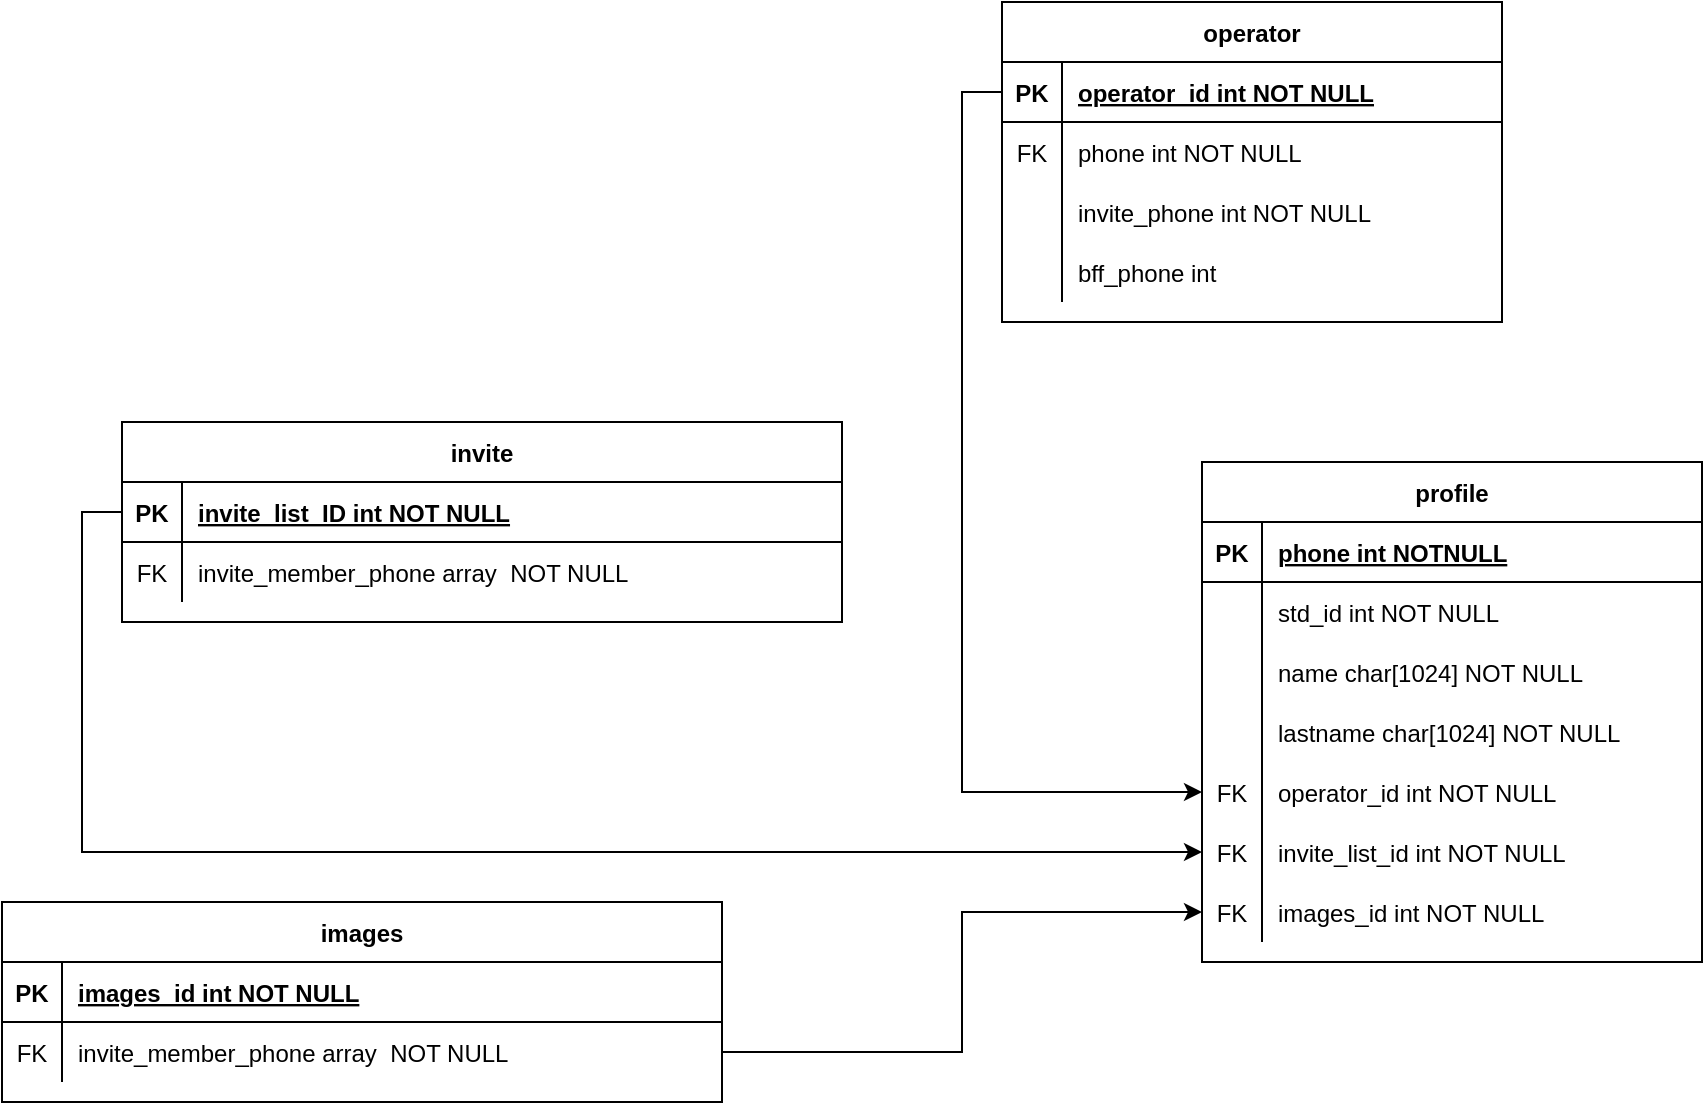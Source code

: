 <mxfile version="20.2.3" type="device"><diagram id="R2lEEEUBdFMjLlhIrx00" name="Page-1"><mxGraphModel dx="1680" dy="790" grid="1" gridSize="10" guides="1" tooltips="1" connect="1" arrows="1" fold="1" page="1" pageScale="1" pageWidth="850" pageHeight="1100" math="0" shadow="0" extFonts="Permanent Marker^https://fonts.googleapis.com/css?family=Permanent+Marker"><root><mxCell id="0"/><mxCell id="1" parent="0"/><mxCell id="atP1aCella_XztRQYU9a-28" value="profile" style="shape=table;startSize=30;container=1;collapsible=1;childLayout=tableLayout;fixedRows=1;rowLines=0;fontStyle=1;align=center;resizeLast=1;" parent="1" vertex="1"><mxGeometry x="440" y="240" width="250" height="250" as="geometry"/></mxCell><mxCell id="atP1aCella_XztRQYU9a-29" value="" style="shape=partialRectangle;collapsible=0;dropTarget=0;pointerEvents=0;fillColor=none;points=[[0,0.5],[1,0.5]];portConstraint=eastwest;top=0;left=0;right=0;bottom=1;" parent="atP1aCella_XztRQYU9a-28" vertex="1"><mxGeometry y="30" width="250" height="30" as="geometry"/></mxCell><mxCell id="atP1aCella_XztRQYU9a-30" value="PK" style="shape=partialRectangle;overflow=hidden;connectable=0;fillColor=none;top=0;left=0;bottom=0;right=0;fontStyle=1;" parent="atP1aCella_XztRQYU9a-29" vertex="1"><mxGeometry width="30" height="30" as="geometry"><mxRectangle width="30" height="30" as="alternateBounds"/></mxGeometry></mxCell><mxCell id="atP1aCella_XztRQYU9a-31" value="phone int NOTNULL" style="shape=partialRectangle;overflow=hidden;connectable=0;fillColor=none;top=0;left=0;bottom=0;right=0;align=left;spacingLeft=6;fontStyle=5;" parent="atP1aCella_XztRQYU9a-29" vertex="1"><mxGeometry x="30" width="220" height="30" as="geometry"><mxRectangle width="220" height="30" as="alternateBounds"/></mxGeometry></mxCell><mxCell id="atP1aCella_XztRQYU9a-32" value="" style="shape=partialRectangle;collapsible=0;dropTarget=0;pointerEvents=0;fillColor=none;points=[[0,0.5],[1,0.5]];portConstraint=eastwest;top=0;left=0;right=0;bottom=0;" parent="atP1aCella_XztRQYU9a-28" vertex="1"><mxGeometry y="60" width="250" height="30" as="geometry"/></mxCell><mxCell id="atP1aCella_XztRQYU9a-33" value="" style="shape=partialRectangle;overflow=hidden;connectable=0;fillColor=none;top=0;left=0;bottom=0;right=0;" parent="atP1aCella_XztRQYU9a-32" vertex="1"><mxGeometry width="30" height="30" as="geometry"><mxRectangle width="30" height="30" as="alternateBounds"/></mxGeometry></mxCell><mxCell id="atP1aCella_XztRQYU9a-34" value="std_id int NOT NULL" style="shape=partialRectangle;overflow=hidden;connectable=0;fillColor=none;top=0;left=0;bottom=0;right=0;align=left;spacingLeft=6;" parent="atP1aCella_XztRQYU9a-32" vertex="1"><mxGeometry x="30" width="220" height="30" as="geometry"><mxRectangle width="220" height="30" as="alternateBounds"/></mxGeometry></mxCell><mxCell id="atP1aCella_XztRQYU9a-35" value="" style="shape=partialRectangle;collapsible=0;dropTarget=0;pointerEvents=0;fillColor=none;points=[[0,0.5],[1,0.5]];portConstraint=eastwest;top=0;left=0;right=0;bottom=0;" parent="atP1aCella_XztRQYU9a-28" vertex="1"><mxGeometry y="90" width="250" height="30" as="geometry"/></mxCell><mxCell id="atP1aCella_XztRQYU9a-36" value="" style="shape=partialRectangle;overflow=hidden;connectable=0;fillColor=none;top=0;left=0;bottom=0;right=0;" parent="atP1aCella_XztRQYU9a-35" vertex="1"><mxGeometry width="30" height="30" as="geometry"><mxRectangle width="30" height="30" as="alternateBounds"/></mxGeometry></mxCell><mxCell id="atP1aCella_XztRQYU9a-37" value="name char[1024] NOT NULL" style="shape=partialRectangle;overflow=hidden;connectable=0;fillColor=none;top=0;left=0;bottom=0;right=0;align=left;spacingLeft=6;" parent="atP1aCella_XztRQYU9a-35" vertex="1"><mxGeometry x="30" width="220" height="30" as="geometry"><mxRectangle width="220" height="30" as="alternateBounds"/></mxGeometry></mxCell><mxCell id="atP1aCella_XztRQYU9a-46" value="" style="shape=partialRectangle;collapsible=0;dropTarget=0;pointerEvents=0;fillColor=none;points=[[0,0.5],[1,0.5]];portConstraint=eastwest;top=0;left=0;right=0;bottom=0;" parent="atP1aCella_XztRQYU9a-28" vertex="1"><mxGeometry y="120" width="250" height="30" as="geometry"/></mxCell><mxCell id="atP1aCella_XztRQYU9a-47" value="" style="shape=partialRectangle;overflow=hidden;connectable=0;fillColor=none;top=0;left=0;bottom=0;right=0;" parent="atP1aCella_XztRQYU9a-46" vertex="1"><mxGeometry width="30" height="30" as="geometry"><mxRectangle width="30" height="30" as="alternateBounds"/></mxGeometry></mxCell><mxCell id="atP1aCella_XztRQYU9a-48" value="lastname char[1024] NOT NULL" style="shape=partialRectangle;overflow=hidden;connectable=0;fillColor=none;top=0;left=0;bottom=0;right=0;align=left;spacingLeft=6;" parent="atP1aCella_XztRQYU9a-46" vertex="1"><mxGeometry x="30" width="220" height="30" as="geometry"><mxRectangle width="220" height="30" as="alternateBounds"/></mxGeometry></mxCell><mxCell id="atP1aCella_XztRQYU9a-133" value="" style="shape=partialRectangle;collapsible=0;dropTarget=0;pointerEvents=0;fillColor=none;points=[[0,0.5],[1,0.5]];portConstraint=eastwest;top=0;left=0;right=0;bottom=0;" parent="atP1aCella_XztRQYU9a-28" vertex="1"><mxGeometry y="150" width="250" height="30" as="geometry"/></mxCell><mxCell id="atP1aCella_XztRQYU9a-134" value="FK" style="shape=partialRectangle;overflow=hidden;connectable=0;fillColor=none;top=0;left=0;bottom=0;right=0;" parent="atP1aCella_XztRQYU9a-133" vertex="1"><mxGeometry width="30" height="30" as="geometry"><mxRectangle width="30" height="30" as="alternateBounds"/></mxGeometry></mxCell><mxCell id="atP1aCella_XztRQYU9a-135" value="operator_id int NOT NULL" style="shape=partialRectangle;overflow=hidden;connectable=0;fillColor=none;top=0;left=0;bottom=0;right=0;align=left;spacingLeft=6;" parent="atP1aCella_XztRQYU9a-133" vertex="1"><mxGeometry x="30" width="220" height="30" as="geometry"><mxRectangle width="220" height="30" as="alternateBounds"/></mxGeometry></mxCell><mxCell id="atP1aCella_XztRQYU9a-138" value="" style="shape=partialRectangle;collapsible=0;dropTarget=0;pointerEvents=0;fillColor=none;points=[[0,0.5],[1,0.5]];portConstraint=eastwest;top=0;left=0;right=0;bottom=0;" parent="atP1aCella_XztRQYU9a-28" vertex="1"><mxGeometry y="180" width="250" height="30" as="geometry"/></mxCell><mxCell id="atP1aCella_XztRQYU9a-139" value="FK" style="shape=partialRectangle;overflow=hidden;connectable=0;fillColor=none;top=0;left=0;bottom=0;right=0;" parent="atP1aCella_XztRQYU9a-138" vertex="1"><mxGeometry width="30" height="30" as="geometry"><mxRectangle width="30" height="30" as="alternateBounds"/></mxGeometry></mxCell><mxCell id="atP1aCella_XztRQYU9a-140" value="invite_list_id int NOT NULL" style="shape=partialRectangle;overflow=hidden;connectable=0;fillColor=none;top=0;left=0;bottom=0;right=0;align=left;spacingLeft=6;" parent="atP1aCella_XztRQYU9a-138" vertex="1"><mxGeometry x="30" width="220" height="30" as="geometry"><mxRectangle width="220" height="30" as="alternateBounds"/></mxGeometry></mxCell><mxCell id="Oe84cvMXlJhCJR2fnGtN-9" value="" style="shape=partialRectangle;collapsible=0;dropTarget=0;pointerEvents=0;fillColor=none;points=[[0,0.5],[1,0.5]];portConstraint=eastwest;top=0;left=0;right=0;bottom=0;" vertex="1" parent="atP1aCella_XztRQYU9a-28"><mxGeometry y="210" width="250" height="30" as="geometry"/></mxCell><mxCell id="Oe84cvMXlJhCJR2fnGtN-10" value="FK" style="shape=partialRectangle;overflow=hidden;connectable=0;fillColor=none;top=0;left=0;bottom=0;right=0;" vertex="1" parent="Oe84cvMXlJhCJR2fnGtN-9"><mxGeometry width="30" height="30" as="geometry"><mxRectangle width="30" height="30" as="alternateBounds"/></mxGeometry></mxCell><mxCell id="Oe84cvMXlJhCJR2fnGtN-11" value="images_id int NOT NULL" style="shape=partialRectangle;overflow=hidden;connectable=0;fillColor=none;top=0;left=0;bottom=0;right=0;align=left;spacingLeft=6;" vertex="1" parent="Oe84cvMXlJhCJR2fnGtN-9"><mxGeometry x="30" width="220" height="30" as="geometry"><mxRectangle width="220" height="30" as="alternateBounds"/></mxGeometry></mxCell><mxCell id="atP1aCella_XztRQYU9a-52" value="invite" style="shape=table;startSize=30;container=1;collapsible=1;childLayout=tableLayout;fixedRows=1;rowLines=0;fontStyle=1;align=center;resizeLast=1;" parent="1" vertex="1"><mxGeometry x="-100" y="220" width="360" height="100" as="geometry"><mxRectangle x="320" y="380" width="90" height="30" as="alternateBounds"/></mxGeometry></mxCell><mxCell id="atP1aCella_XztRQYU9a-53" value="" style="shape=partialRectangle;collapsible=0;dropTarget=0;pointerEvents=0;fillColor=none;points=[[0,0.5],[1,0.5]];portConstraint=eastwest;top=0;left=0;right=0;bottom=1;" parent="atP1aCella_XztRQYU9a-52" vertex="1"><mxGeometry y="30" width="360" height="30" as="geometry"/></mxCell><mxCell id="atP1aCella_XztRQYU9a-54" value="PK" style="shape=partialRectangle;overflow=hidden;connectable=0;fillColor=none;top=0;left=0;bottom=0;right=0;fontStyle=1;" parent="atP1aCella_XztRQYU9a-53" vertex="1"><mxGeometry width="30" height="30" as="geometry"><mxRectangle width="30" height="30" as="alternateBounds"/></mxGeometry></mxCell><mxCell id="atP1aCella_XztRQYU9a-55" value="invite_list_ID int NOT NULL" style="shape=partialRectangle;overflow=hidden;connectable=0;fillColor=none;top=0;left=0;bottom=0;right=0;align=left;spacingLeft=6;fontStyle=5;" parent="atP1aCella_XztRQYU9a-53" vertex="1"><mxGeometry x="30" width="330" height="30" as="geometry"><mxRectangle width="330" height="30" as="alternateBounds"/></mxGeometry></mxCell><mxCell id="atP1aCella_XztRQYU9a-145" value="" style="shape=partialRectangle;collapsible=0;dropTarget=0;pointerEvents=0;fillColor=none;points=[[0,0.5],[1,0.5]];portConstraint=eastwest;top=0;left=0;right=0;bottom=0;" parent="atP1aCella_XztRQYU9a-52" vertex="1"><mxGeometry y="60" width="360" height="30" as="geometry"/></mxCell><mxCell id="atP1aCella_XztRQYU9a-146" value="FK" style="shape=partialRectangle;overflow=hidden;connectable=0;fillColor=none;top=0;left=0;bottom=0;right=0;" parent="atP1aCella_XztRQYU9a-145" vertex="1"><mxGeometry width="30" height="30" as="geometry"><mxRectangle width="30" height="30" as="alternateBounds"/></mxGeometry></mxCell><mxCell id="atP1aCella_XztRQYU9a-147" value="invite_member_phone array  NOT NULL" style="shape=partialRectangle;overflow=hidden;connectable=0;fillColor=none;top=0;left=0;bottom=0;right=0;align=left;spacingLeft=6;" parent="atP1aCella_XztRQYU9a-145" vertex="1"><mxGeometry x="30" width="330" height="30" as="geometry"><mxRectangle width="330" height="30" as="alternateBounds"/></mxGeometry></mxCell><mxCell id="atP1aCella_XztRQYU9a-106" value="operator" style="shape=table;startSize=30;container=1;collapsible=1;childLayout=tableLayout;fixedRows=1;rowLines=0;fontStyle=1;align=center;resizeLast=1;" parent="1" vertex="1"><mxGeometry x="340" y="10" width="250" height="160" as="geometry"/></mxCell><mxCell id="atP1aCella_XztRQYU9a-107" value="" style="shape=partialRectangle;collapsible=0;dropTarget=0;pointerEvents=0;fillColor=none;points=[[0,0.5],[1,0.5]];portConstraint=eastwest;top=0;left=0;right=0;bottom=1;" parent="atP1aCella_XztRQYU9a-106" vertex="1"><mxGeometry y="30" width="250" height="30" as="geometry"/></mxCell><mxCell id="atP1aCella_XztRQYU9a-108" value="PK" style="shape=partialRectangle;overflow=hidden;connectable=0;fillColor=none;top=0;left=0;bottom=0;right=0;fontStyle=1;" parent="atP1aCella_XztRQYU9a-107" vertex="1"><mxGeometry width="30" height="30" as="geometry"><mxRectangle width="30" height="30" as="alternateBounds"/></mxGeometry></mxCell><mxCell id="atP1aCella_XztRQYU9a-109" value="operator_id int NOT NULL" style="shape=partialRectangle;overflow=hidden;connectable=0;fillColor=none;top=0;left=0;bottom=0;right=0;align=left;spacingLeft=6;fontStyle=5;" parent="atP1aCella_XztRQYU9a-107" vertex="1"><mxGeometry x="30" width="220" height="30" as="geometry"><mxRectangle width="220" height="30" as="alternateBounds"/></mxGeometry></mxCell><mxCell id="atP1aCella_XztRQYU9a-110" value="" style="shape=partialRectangle;collapsible=0;dropTarget=0;pointerEvents=0;fillColor=none;points=[[0,0.5],[1,0.5]];portConstraint=eastwest;top=0;left=0;right=0;bottom=0;" parent="atP1aCella_XztRQYU9a-106" vertex="1"><mxGeometry y="60" width="250" height="30" as="geometry"/></mxCell><mxCell id="atP1aCella_XztRQYU9a-111" value="FK" style="shape=partialRectangle;overflow=hidden;connectable=0;fillColor=none;top=0;left=0;bottom=0;right=0;" parent="atP1aCella_XztRQYU9a-110" vertex="1"><mxGeometry width="30" height="30" as="geometry"><mxRectangle width="30" height="30" as="alternateBounds"/></mxGeometry></mxCell><mxCell id="atP1aCella_XztRQYU9a-112" value="phone int NOT NULL" style="shape=partialRectangle;overflow=hidden;connectable=0;fillColor=none;top=0;left=0;bottom=0;right=0;align=left;spacingLeft=6;" parent="atP1aCella_XztRQYU9a-110" vertex="1"><mxGeometry x="30" width="220" height="30" as="geometry"><mxRectangle width="220" height="30" as="alternateBounds"/></mxGeometry></mxCell><mxCell id="atP1aCella_XztRQYU9a-113" value="" style="shape=partialRectangle;collapsible=0;dropTarget=0;pointerEvents=0;fillColor=none;points=[[0,0.5],[1,0.5]];portConstraint=eastwest;top=0;left=0;right=0;bottom=0;" parent="atP1aCella_XztRQYU9a-106" vertex="1"><mxGeometry y="90" width="250" height="30" as="geometry"/></mxCell><mxCell id="atP1aCella_XztRQYU9a-114" value="" style="shape=partialRectangle;overflow=hidden;connectable=0;fillColor=none;top=0;left=0;bottom=0;right=0;" parent="atP1aCella_XztRQYU9a-113" vertex="1"><mxGeometry width="30" height="30" as="geometry"><mxRectangle width="30" height="30" as="alternateBounds"/></mxGeometry></mxCell><mxCell id="atP1aCella_XztRQYU9a-115" value="invite_phone int NOT NULL" style="shape=partialRectangle;overflow=hidden;connectable=0;fillColor=none;top=0;left=0;bottom=0;right=0;align=left;spacingLeft=6;" parent="atP1aCella_XztRQYU9a-113" vertex="1"><mxGeometry x="30" width="220" height="30" as="geometry"><mxRectangle width="220" height="30" as="alternateBounds"/></mxGeometry></mxCell><mxCell id="atP1aCella_XztRQYU9a-128" value="" style="shape=partialRectangle;collapsible=0;dropTarget=0;pointerEvents=0;fillColor=none;points=[[0,0.5],[1,0.5]];portConstraint=eastwest;top=0;left=0;right=0;bottom=0;" parent="atP1aCella_XztRQYU9a-106" vertex="1"><mxGeometry y="120" width="250" height="30" as="geometry"/></mxCell><mxCell id="atP1aCella_XztRQYU9a-129" value="" style="shape=partialRectangle;overflow=hidden;connectable=0;fillColor=none;top=0;left=0;bottom=0;right=0;" parent="atP1aCella_XztRQYU9a-128" vertex="1"><mxGeometry width="30" height="30" as="geometry"><mxRectangle width="30" height="30" as="alternateBounds"/></mxGeometry></mxCell><mxCell id="atP1aCella_XztRQYU9a-130" value="bff_phone int" style="shape=partialRectangle;overflow=hidden;connectable=0;fillColor=none;top=0;left=0;bottom=0;right=0;align=left;spacingLeft=6;" parent="atP1aCella_XztRQYU9a-128" vertex="1"><mxGeometry x="30" width="220" height="30" as="geometry"><mxRectangle width="220" height="30" as="alternateBounds"/></mxGeometry></mxCell><mxCell id="atP1aCella_XztRQYU9a-136" style="edgeStyle=orthogonalEdgeStyle;rounded=0;orthogonalLoop=1;jettySize=auto;html=1;exitX=0;exitY=0.5;exitDx=0;exitDy=0;entryX=0;entryY=0.5;entryDx=0;entryDy=0;" parent="1" source="atP1aCella_XztRQYU9a-107" target="atP1aCella_XztRQYU9a-133" edge="1"><mxGeometry relative="1" as="geometry"/></mxCell><mxCell id="atP1aCella_XztRQYU9a-141" style="edgeStyle=orthogonalEdgeStyle;rounded=0;orthogonalLoop=1;jettySize=auto;html=1;exitX=0;exitY=0.5;exitDx=0;exitDy=0;entryX=0;entryY=0.5;entryDx=0;entryDy=0;" parent="1" source="atP1aCella_XztRQYU9a-53" target="atP1aCella_XztRQYU9a-138" edge="1"><mxGeometry relative="1" as="geometry"/></mxCell><mxCell id="Oe84cvMXlJhCJR2fnGtN-1" value="images" style="shape=table;startSize=30;container=1;collapsible=1;childLayout=tableLayout;fixedRows=1;rowLines=0;fontStyle=1;align=center;resizeLast=1;" vertex="1" parent="1"><mxGeometry x="-160" y="460" width="360" height="100" as="geometry"><mxRectangle x="320" y="380" width="90" height="30" as="alternateBounds"/></mxGeometry></mxCell><mxCell id="Oe84cvMXlJhCJR2fnGtN-2" value="" style="shape=partialRectangle;collapsible=0;dropTarget=0;pointerEvents=0;fillColor=none;points=[[0,0.5],[1,0.5]];portConstraint=eastwest;top=0;left=0;right=0;bottom=1;" vertex="1" parent="Oe84cvMXlJhCJR2fnGtN-1"><mxGeometry y="30" width="360" height="30" as="geometry"/></mxCell><mxCell id="Oe84cvMXlJhCJR2fnGtN-3" value="PK" style="shape=partialRectangle;overflow=hidden;connectable=0;fillColor=none;top=0;left=0;bottom=0;right=0;fontStyle=1;" vertex="1" parent="Oe84cvMXlJhCJR2fnGtN-2"><mxGeometry width="30" height="30" as="geometry"><mxRectangle width="30" height="30" as="alternateBounds"/></mxGeometry></mxCell><mxCell id="Oe84cvMXlJhCJR2fnGtN-4" value="images_id int NOT NULL" style="shape=partialRectangle;overflow=hidden;connectable=0;fillColor=none;top=0;left=0;bottom=0;right=0;align=left;spacingLeft=6;fontStyle=5;" vertex="1" parent="Oe84cvMXlJhCJR2fnGtN-2"><mxGeometry x="30" width="330" height="30" as="geometry"><mxRectangle width="330" height="30" as="alternateBounds"/></mxGeometry></mxCell><mxCell id="Oe84cvMXlJhCJR2fnGtN-5" value="" style="shape=partialRectangle;collapsible=0;dropTarget=0;pointerEvents=0;fillColor=none;points=[[0,0.5],[1,0.5]];portConstraint=eastwest;top=0;left=0;right=0;bottom=0;" vertex="1" parent="Oe84cvMXlJhCJR2fnGtN-1"><mxGeometry y="60" width="360" height="30" as="geometry"/></mxCell><mxCell id="Oe84cvMXlJhCJR2fnGtN-6" value="FK" style="shape=partialRectangle;overflow=hidden;connectable=0;fillColor=none;top=0;left=0;bottom=0;right=0;" vertex="1" parent="Oe84cvMXlJhCJR2fnGtN-5"><mxGeometry width="30" height="30" as="geometry"><mxRectangle width="30" height="30" as="alternateBounds"/></mxGeometry></mxCell><mxCell id="Oe84cvMXlJhCJR2fnGtN-7" value="invite_member_phone array  NOT NULL" style="shape=partialRectangle;overflow=hidden;connectable=0;fillColor=none;top=0;left=0;bottom=0;right=0;align=left;spacingLeft=6;" vertex="1" parent="Oe84cvMXlJhCJR2fnGtN-5"><mxGeometry x="30" width="330" height="30" as="geometry"><mxRectangle width="330" height="30" as="alternateBounds"/></mxGeometry></mxCell><mxCell id="Oe84cvMXlJhCJR2fnGtN-12" style="edgeStyle=orthogonalEdgeStyle;rounded=0;orthogonalLoop=1;jettySize=auto;html=1;exitX=1;exitY=0.5;exitDx=0;exitDy=0;entryX=0;entryY=0.5;entryDx=0;entryDy=0;" edge="1" parent="1" source="Oe84cvMXlJhCJR2fnGtN-5" target="Oe84cvMXlJhCJR2fnGtN-9"><mxGeometry relative="1" as="geometry"/></mxCell></root></mxGraphModel></diagram></mxfile>